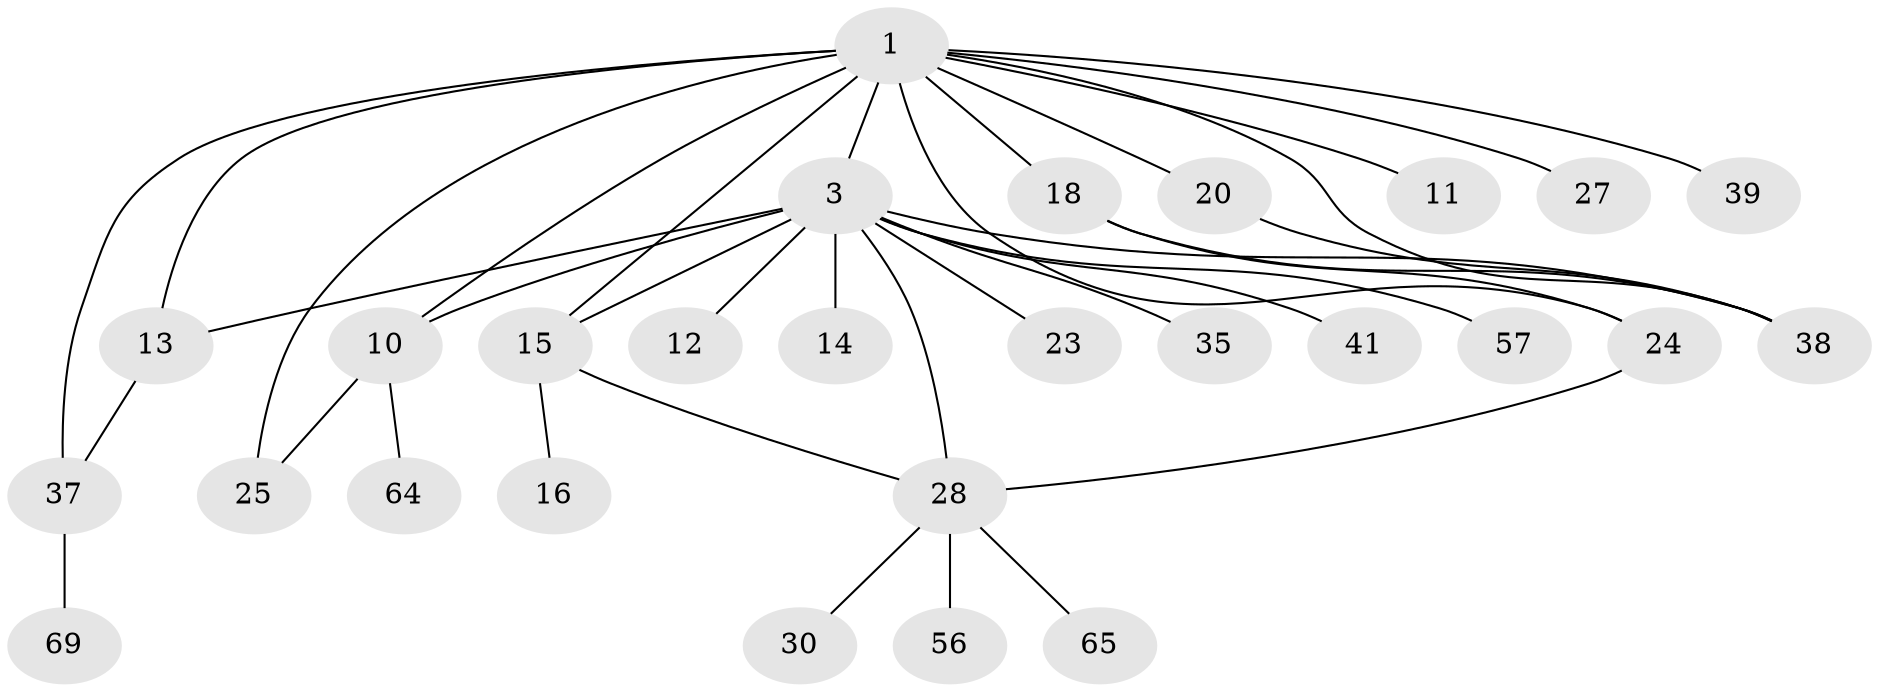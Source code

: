 // original degree distribution, {4: 0.043478260869565216, 16: 0.014492753623188406, 18: 0.014492753623188406, 6: 0.057971014492753624, 5: 0.028985507246376812, 3: 0.14492753623188406, 1: 0.5217391304347826, 2: 0.14492753623188406, 7: 0.028985507246376812}
// Generated by graph-tools (version 1.1) at 2025/17/03/04/25 18:17:57]
// undirected, 27 vertices, 37 edges
graph export_dot {
graph [start="1"]
  node [color=gray90,style=filled];
  1 [super="+2"];
  3 [super="+8+19+31+9+6+29+55+48+49"];
  10 [super="+32+44+26"];
  11;
  12 [super="+43"];
  13 [super="+17"];
  14 [super="+36"];
  15 [super="+22+53"];
  16 [super="+40"];
  18 [super="+46"];
  20;
  23;
  24 [super="+45+58+67+60+42"];
  25;
  27;
  28 [super="+34"];
  30;
  35;
  37;
  38 [super="+62"];
  39;
  41;
  56;
  57;
  64;
  65;
  69;
  1 -- 3 [weight=2];
  1 -- 18 [weight=2];
  1 -- 38;
  1 -- 37;
  1 -- 39;
  1 -- 10;
  1 -- 11;
  1 -- 13;
  1 -- 15 [weight=2];
  1 -- 20;
  1 -- 24;
  1 -- 25;
  1 -- 27;
  3 -- 14 [weight=2];
  3 -- 28;
  3 -- 41;
  3 -- 57;
  3 -- 12 [weight=2];
  3 -- 35;
  3 -- 15 [weight=2];
  3 -- 10;
  3 -- 13 [weight=2];
  3 -- 38;
  3 -- 23;
  10 -- 64;
  10 -- 25;
  13 -- 37;
  15 -- 16;
  15 -- 28;
  18 -- 38;
  18 -- 24 [weight=2];
  20 -- 38;
  24 -- 28;
  28 -- 30;
  28 -- 56;
  28 -- 65;
  37 -- 69;
}
